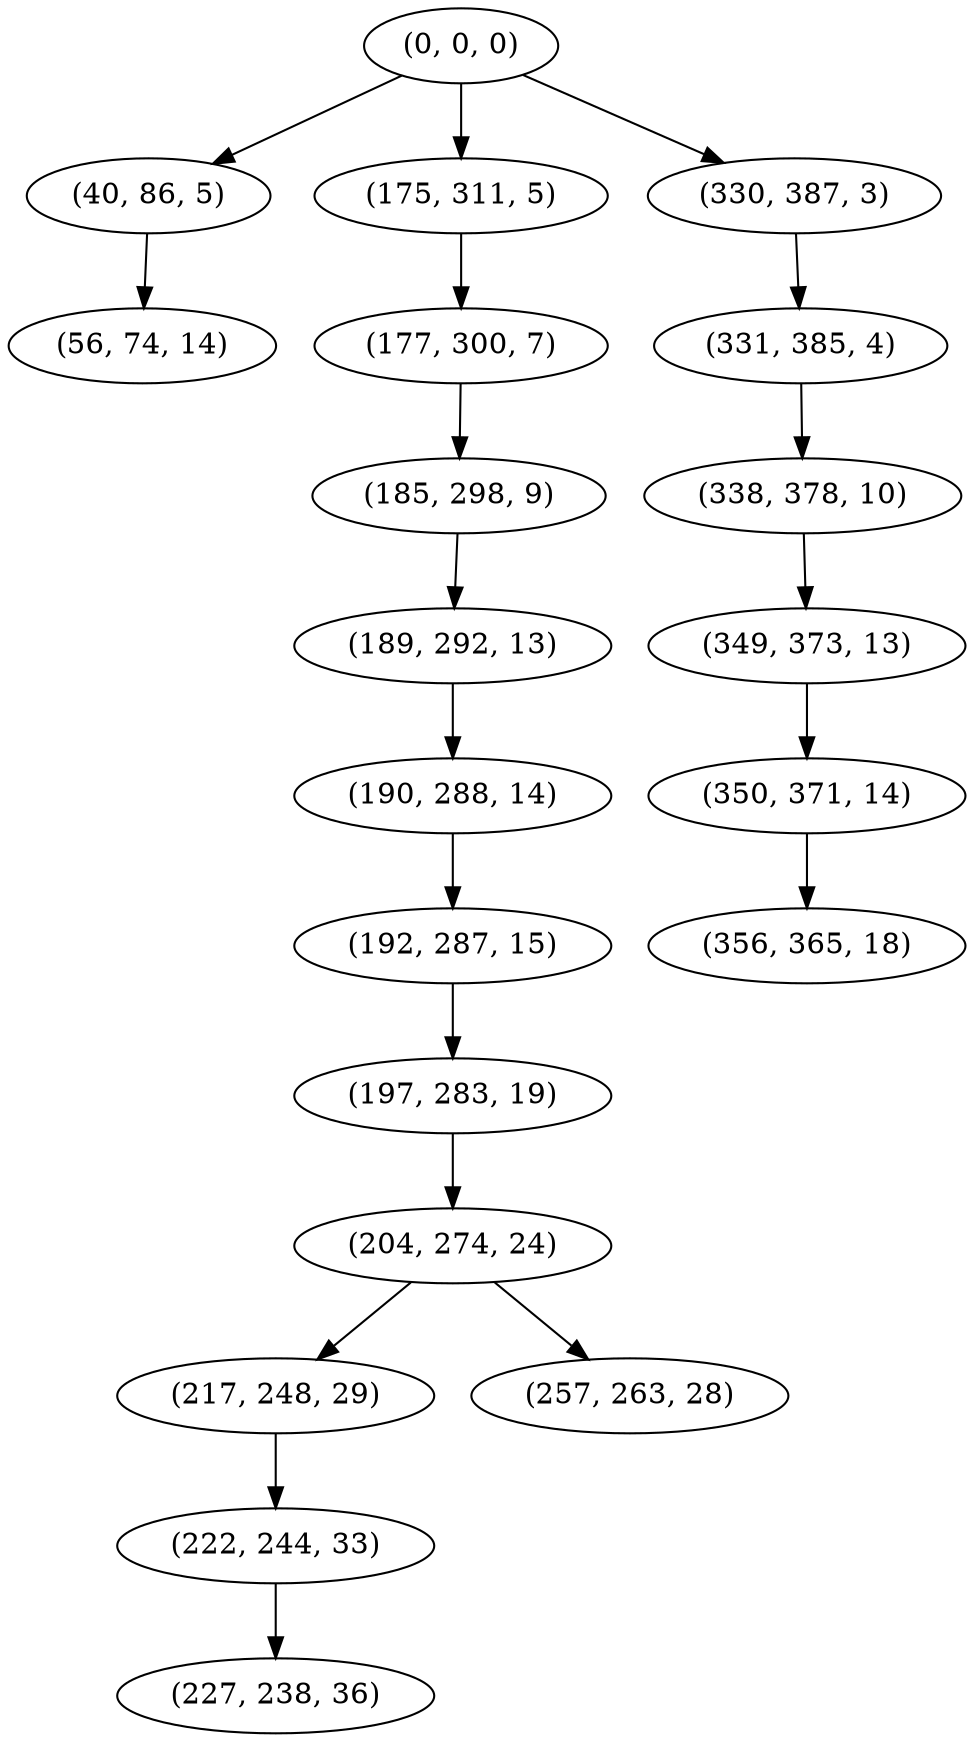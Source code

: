 digraph tree {
    "(0, 0, 0)";
    "(40, 86, 5)";
    "(56, 74, 14)";
    "(175, 311, 5)";
    "(177, 300, 7)";
    "(185, 298, 9)";
    "(189, 292, 13)";
    "(190, 288, 14)";
    "(192, 287, 15)";
    "(197, 283, 19)";
    "(204, 274, 24)";
    "(217, 248, 29)";
    "(222, 244, 33)";
    "(227, 238, 36)";
    "(257, 263, 28)";
    "(330, 387, 3)";
    "(331, 385, 4)";
    "(338, 378, 10)";
    "(349, 373, 13)";
    "(350, 371, 14)";
    "(356, 365, 18)";
    "(0, 0, 0)" -> "(40, 86, 5)";
    "(0, 0, 0)" -> "(175, 311, 5)";
    "(0, 0, 0)" -> "(330, 387, 3)";
    "(40, 86, 5)" -> "(56, 74, 14)";
    "(175, 311, 5)" -> "(177, 300, 7)";
    "(177, 300, 7)" -> "(185, 298, 9)";
    "(185, 298, 9)" -> "(189, 292, 13)";
    "(189, 292, 13)" -> "(190, 288, 14)";
    "(190, 288, 14)" -> "(192, 287, 15)";
    "(192, 287, 15)" -> "(197, 283, 19)";
    "(197, 283, 19)" -> "(204, 274, 24)";
    "(204, 274, 24)" -> "(217, 248, 29)";
    "(204, 274, 24)" -> "(257, 263, 28)";
    "(217, 248, 29)" -> "(222, 244, 33)";
    "(222, 244, 33)" -> "(227, 238, 36)";
    "(330, 387, 3)" -> "(331, 385, 4)";
    "(331, 385, 4)" -> "(338, 378, 10)";
    "(338, 378, 10)" -> "(349, 373, 13)";
    "(349, 373, 13)" -> "(350, 371, 14)";
    "(350, 371, 14)" -> "(356, 365, 18)";
}
